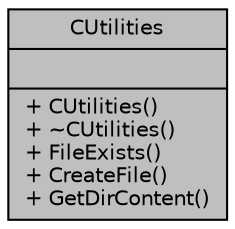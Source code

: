 digraph "CUtilities"
{
 // LATEX_PDF_SIZE
  edge [fontname="Helvetica",fontsize="10",labelfontname="Helvetica",labelfontsize="10"];
  node [fontname="Helvetica",fontsize="10",shape=record];
  Node1 [label="{CUtilities\n||+ CUtilities()\l+ ~CUtilities()\l+ FileExists()\l+ CreateFile()\l+ GetDirContent()\l}",height=0.2,width=0.4,color="black", fillcolor="grey75", style="filled", fontcolor="black",tooltip="This class contains small utilities that help to work with files."];
}
